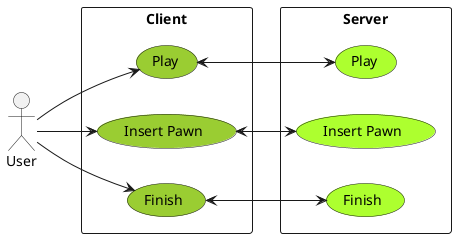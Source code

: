 @startuml Forza 4
left to right direction
actor "User" as actorUser
rectangle Client {
    usecase "Play" as C_UC1 #YellowGreen
    usecase "Insert Pawn" as C_UC2 #YellowGreen
    usecase "Finish" as C_UC3 #YellowGreen
}

actorUser --> C_UC1
actorUser --> C_UC2
actorUser --> C_UC3

rectangle Server {
    usecase "Play" as S_UC1 #GreenYellow
    usecase "Insert Pawn" as S_UC2 #GreenYellow
    usecase "Finish" as S_UC3 #GreenYellow
}

C_UC1 <--> S_UC1
C_UC2 <--> S_UC2
C_UC3 <--> S_UC3
@enduml